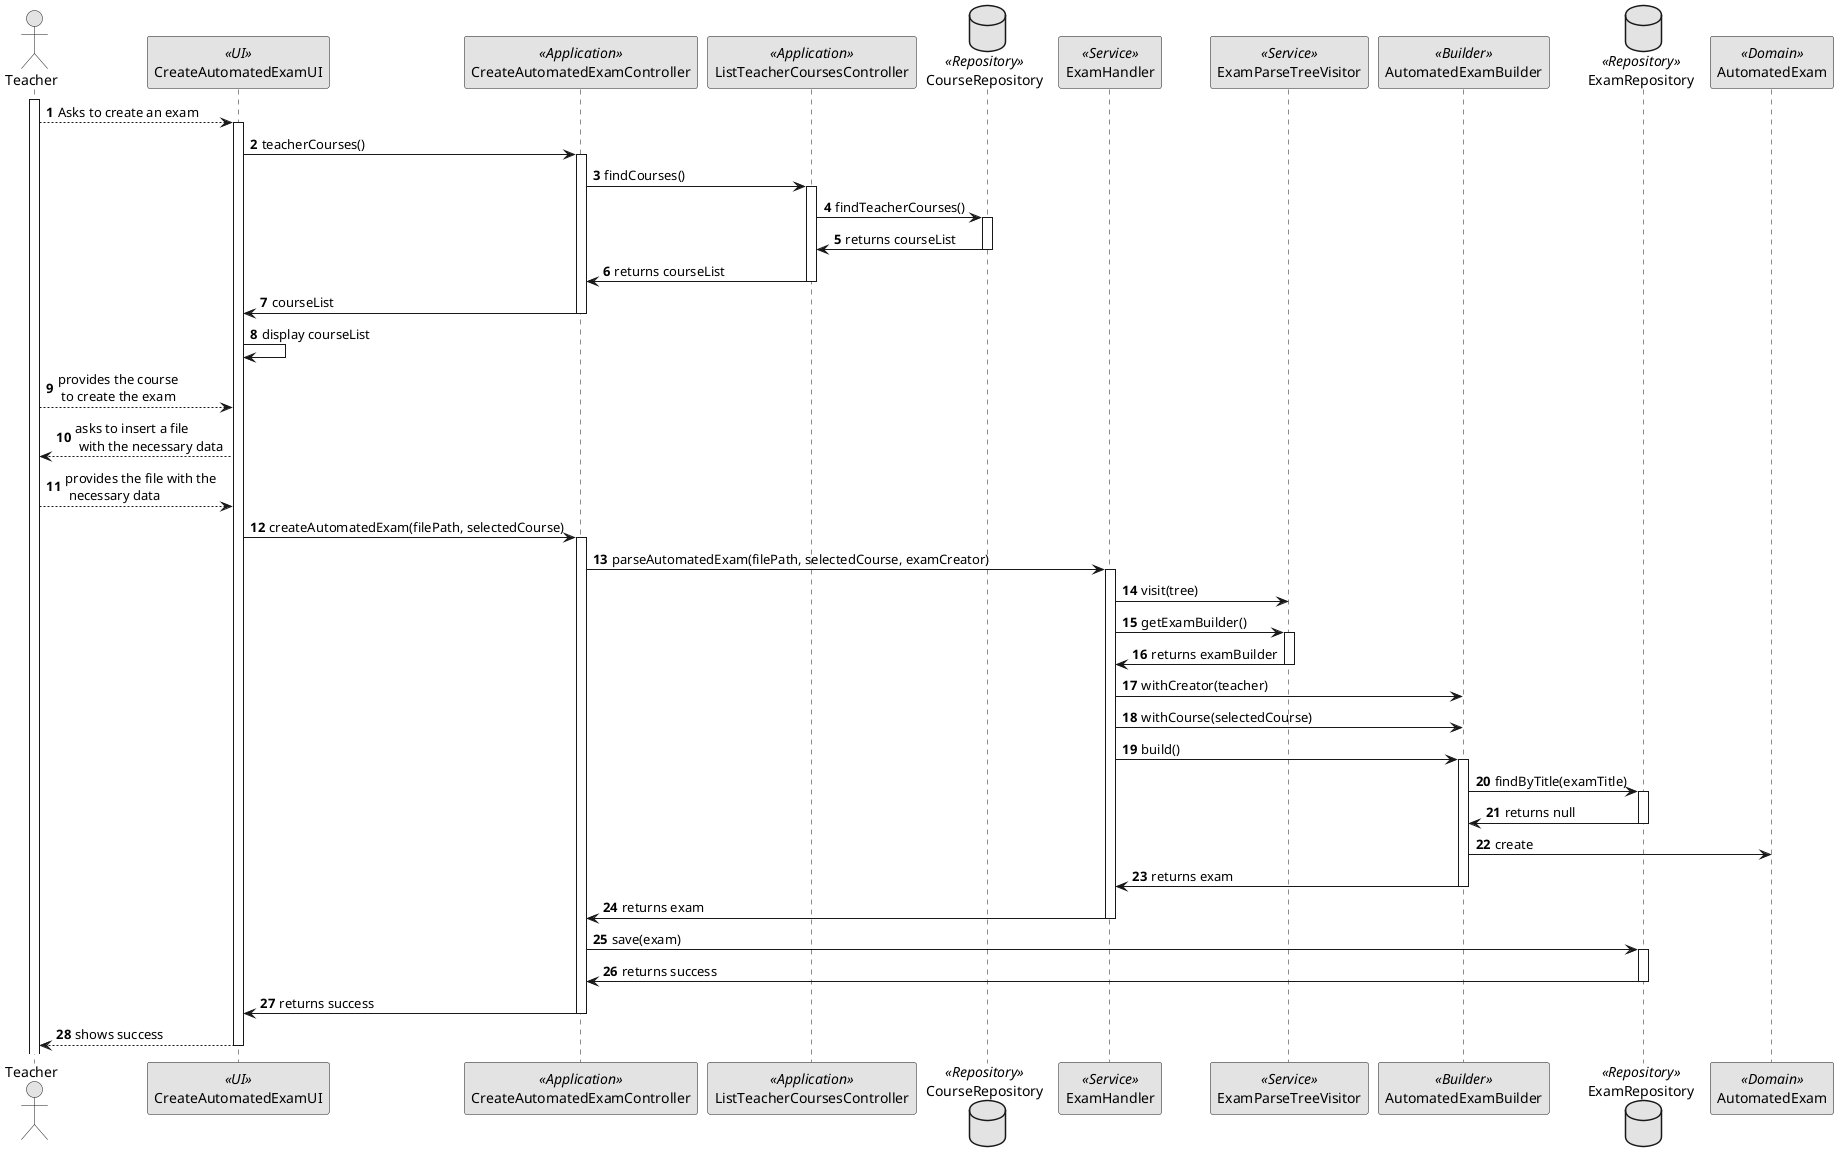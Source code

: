 @startuml

skinparam monochrome true
skinparam packageStyle rect
skinparam defaultFontName FG Virgil
skinparam shadowing false

autonumber
actor Teacher as T
participant "CreateAutomatedExamUI" as UI <<UI>>
participant "CreateAutomatedExamController" as CC <<Application>>
participant "ListTeacherCoursesController" as LC <<Application>>
database "CourseRepository" as CR <<Repository>>
participant "ExamHandler" as HS <<Service>>
participant "ExamParseTreeVisitor" as PT <<Service>>
participant "AutomatedExamBuilder" as EB <<Builder>>
database "ExamRepository" as ER <<Repository>>
participant "AutomatedExam" as E <<Domain>>


activate T
T --> UI : Asks to create an exam
activate UI
UI -> CC : teacherCourses()
activate CC
CC -> LC : findCourses()
activate LC
LC -> CR : findTeacherCourses()
activate CR
CR -> LC : returns courseList
deactivate CR
LC -> CC : returns courseList
deactivate LC
CC -> UI : courseList
deactivate CC
UI -> UI : display courseList
T --> UI : provides the course\n to create the exam
UI --> T : asks to insert a file\n with the necessary data
T --> UI : provides the file with the\n necessary data
UI -> CC : createAutomatedExam(filePath, selectedCourse)
activate CC
CC -> HS : parseAutomatedExam(filePath, selectedCourse, examCreator)
activate HS
HS -> PT : visit(tree)
HS -> PT : getExamBuilder()
activate PT
PT -> HS : returns examBuilder
deactivate PT
HS -> EB: withCreator(teacher)
HS -> EB: withCourse(selectedCourse)
HS -> EB : build()
activate EB
EB -> ER : findByTitle(examTitle)
activate ER
ER -> EB : returns null
deactivate ER
EB -> E : create
EB -> HS : returns exam
deactivate EB
HS -> CC : returns exam
deactivate HS
CC -> ER : save(exam)
activate ER
ER -> CC : returns success
deactivate ER
CC -> UI : returns success
deactivate CC
UI --> T : shows success

deactivate UI

@enduml
